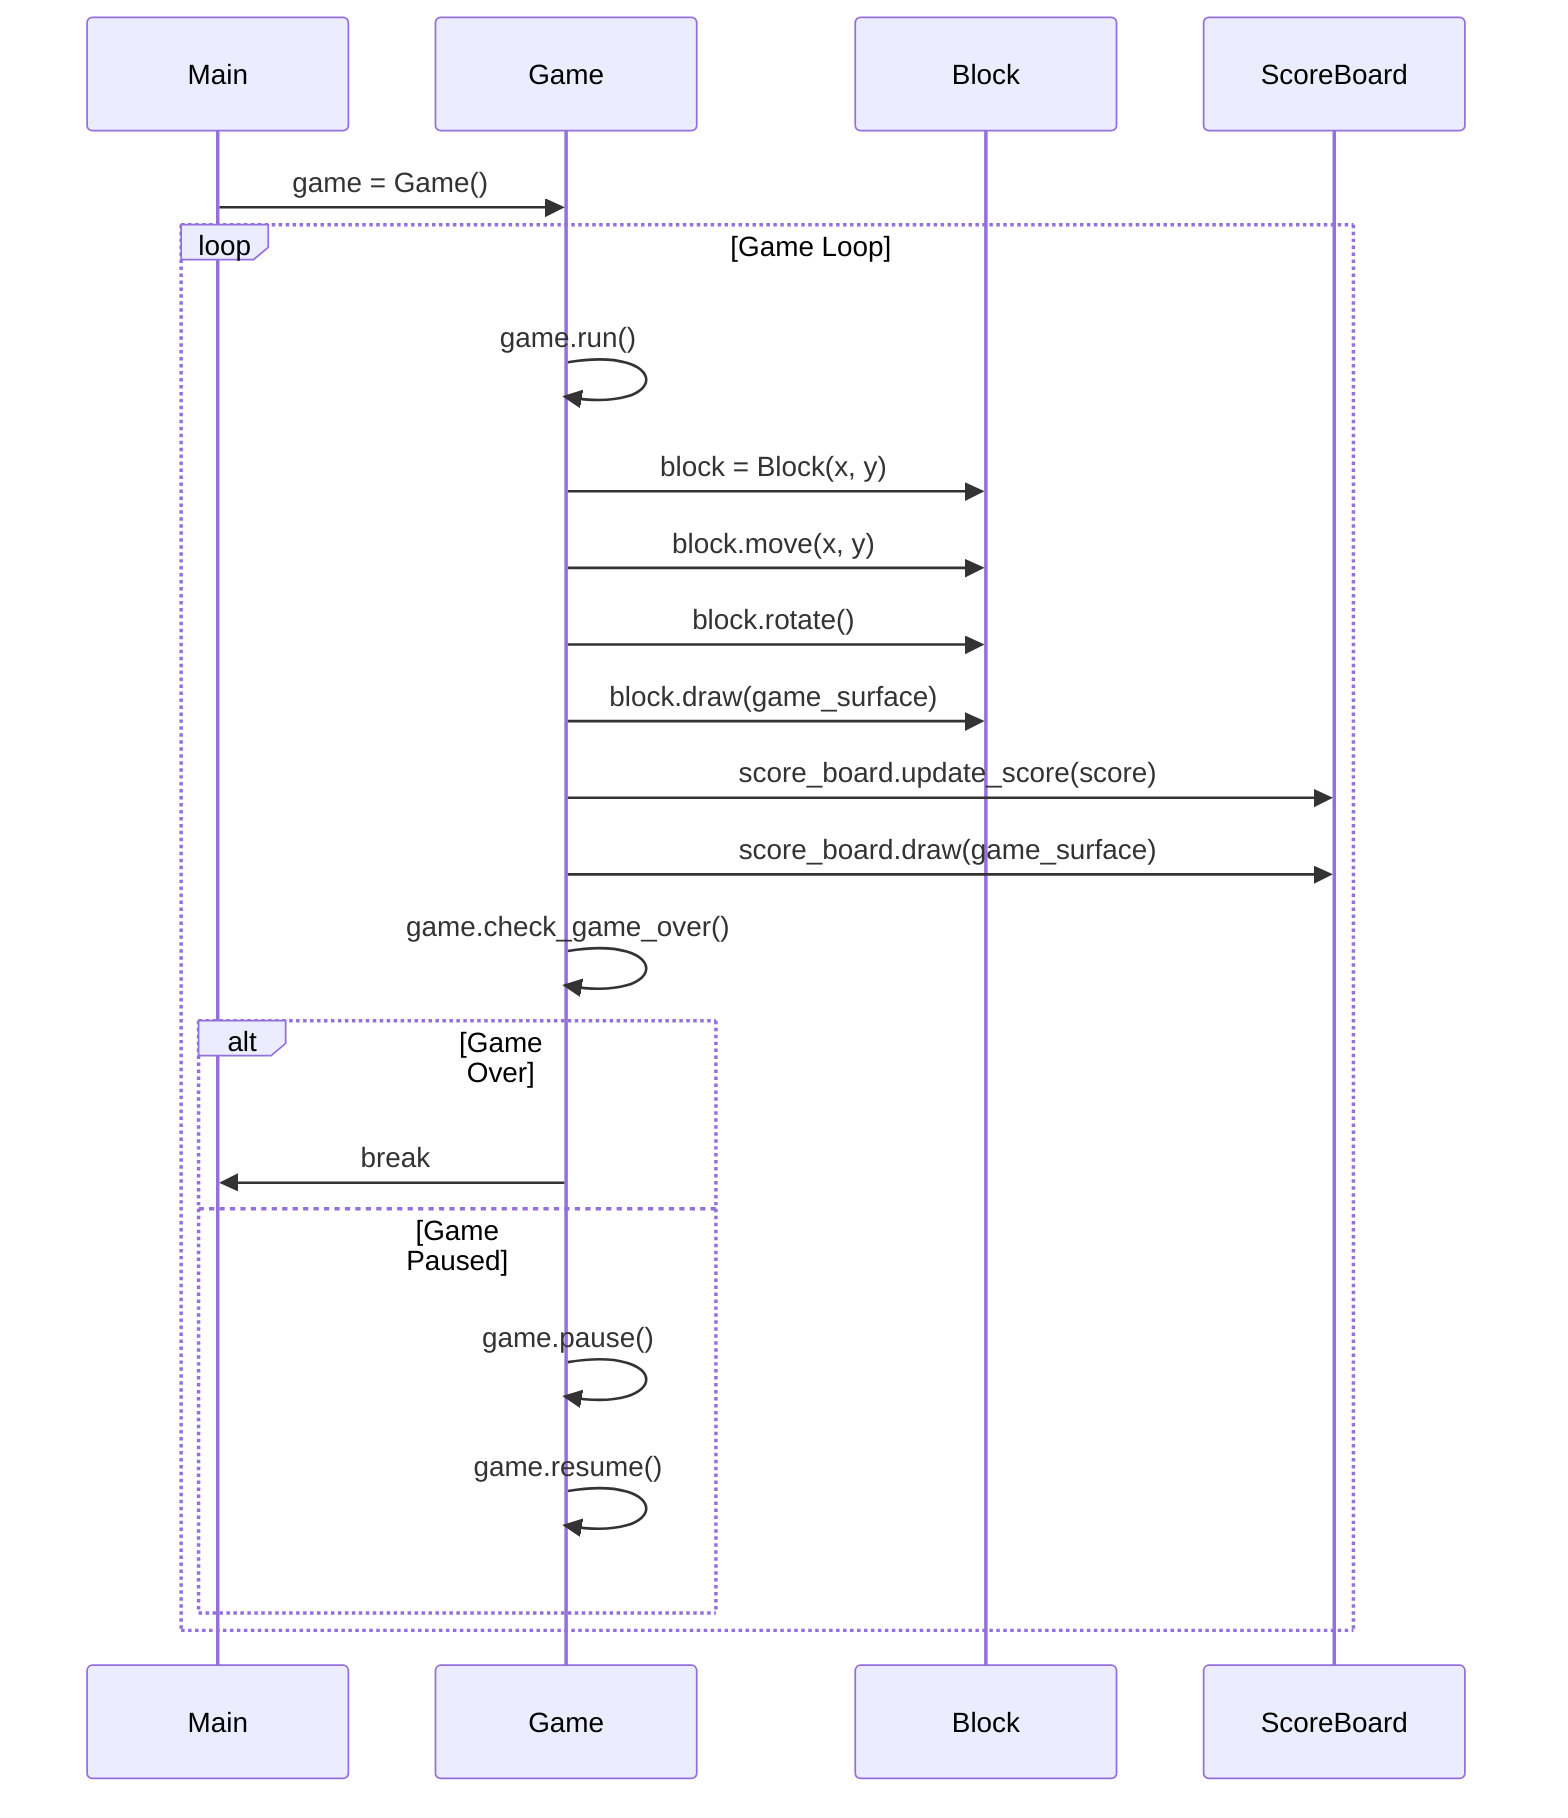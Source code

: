 sequenceDiagram
    participant M as Main
    participant G as Game
    participant B as Block
    participant S as ScoreBoard
    M->>G: game = Game()
    loop Game Loop
        G->>G: game.run()
        G->>B: block = Block(x, y)
        G->>B: block.move(x, y)
        G->>B: block.rotate()
        G->>B: block.draw(game_surface)
        G->>S: score_board.update_score(score)
        G->>S: score_board.draw(game_surface)
        G->>G: game.check_game_over()
        alt Game Over
            G->>M: break
        else Game Paused
            G->>G: game.pause()
            G->>G: game.resume()
        end
    end
